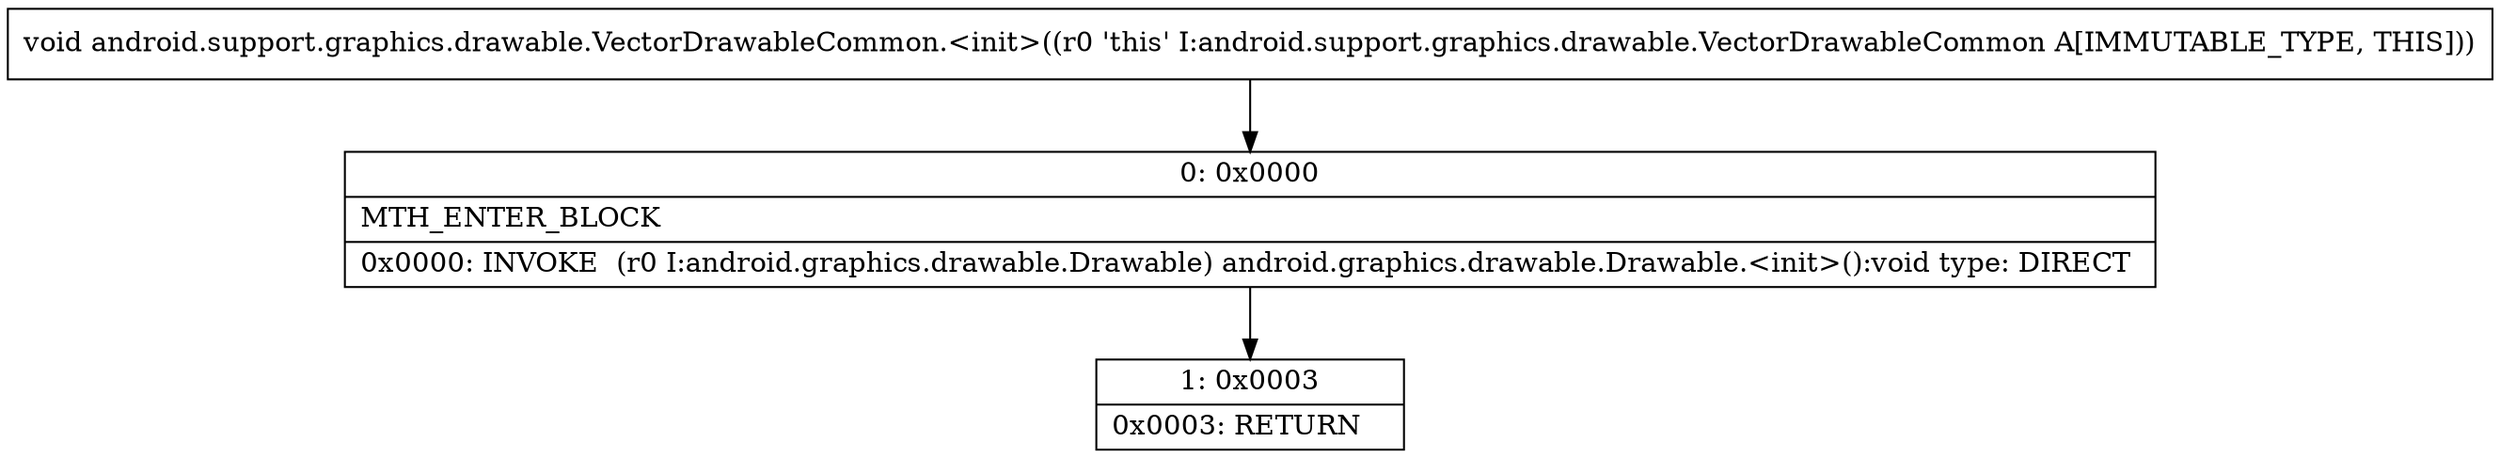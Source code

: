 digraph "CFG forandroid.support.graphics.drawable.VectorDrawableCommon.\<init\>()V" {
Node_0 [shape=record,label="{0\:\ 0x0000|MTH_ENTER_BLOCK\l|0x0000: INVOKE  (r0 I:android.graphics.drawable.Drawable) android.graphics.drawable.Drawable.\<init\>():void type: DIRECT \l}"];
Node_1 [shape=record,label="{1\:\ 0x0003|0x0003: RETURN   \l}"];
MethodNode[shape=record,label="{void android.support.graphics.drawable.VectorDrawableCommon.\<init\>((r0 'this' I:android.support.graphics.drawable.VectorDrawableCommon A[IMMUTABLE_TYPE, THIS])) }"];
MethodNode -> Node_0;
Node_0 -> Node_1;
}

